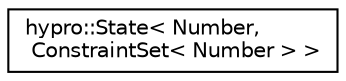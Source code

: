 digraph "Graphical Class Hierarchy"
{
  edge [fontname="Helvetica",fontsize="10",labelfontname="Helvetica",labelfontsize="10"];
  node [fontname="Helvetica",fontsize="10",shape=record];
  rankdir="LR";
  Node1 [label="hypro::State\< Number,\l ConstraintSet\< Number \> \>",height=0.2,width=0.4,color="black", fillcolor="white", style="filled",URL="$classhypro_1_1State.html"];
}
